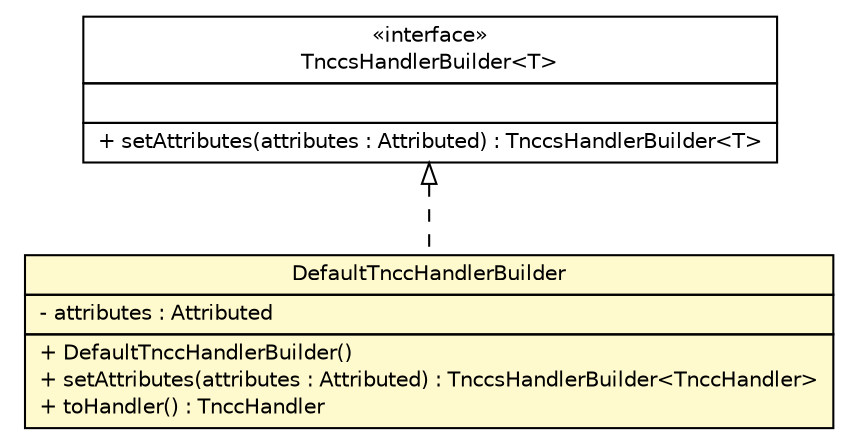 #!/usr/local/bin/dot
#
# Class diagram 
# Generated by UMLGraph version R5_6 (http://www.umlgraph.org/)
#

digraph G {
	edge [fontname="Helvetica",fontsize=10,labelfontname="Helvetica",labelfontsize=10];
	node [fontname="Helvetica",fontsize=10,shape=plaintext];
	nodesep=0.25;
	ranksep=0.5;
	// de.hsbremen.tc.tnc.tnccs.message.handler.TnccsHandlerBuilder<T>
	c17277 [label=<<table title="de.hsbremen.tc.tnc.tnccs.message.handler.TnccsHandlerBuilder" border="0" cellborder="1" cellspacing="0" cellpadding="2" port="p" href="../TnccsHandlerBuilder.html">
		<tr><td><table border="0" cellspacing="0" cellpadding="1">
<tr><td align="center" balign="center"> &#171;interface&#187; </td></tr>
<tr><td align="center" balign="center"> TnccsHandlerBuilder&lt;T&gt; </td></tr>
		</table></td></tr>
		<tr><td><table border="0" cellspacing="0" cellpadding="1">
<tr><td align="left" balign="left">  </td></tr>
		</table></td></tr>
		<tr><td><table border="0" cellspacing="0" cellpadding="1">
<tr><td align="left" balign="left"> + setAttributes(attributes : Attributed) : TnccsHandlerBuilder&lt;T&gt; </td></tr>
		</table></td></tr>
		</table>>, URL="../TnccsHandlerBuilder.html", fontname="Helvetica", fontcolor="black", fontsize=10.0];
	// de.hsbremen.tc.tnc.tnccs.message.handler.simple.DefaultTnccHandlerBuilder
	c17293 [label=<<table title="de.hsbremen.tc.tnc.tnccs.message.handler.simple.DefaultTnccHandlerBuilder" border="0" cellborder="1" cellspacing="0" cellpadding="2" port="p" bgcolor="lemonChiffon" href="./DefaultTnccHandlerBuilder.html">
		<tr><td><table border="0" cellspacing="0" cellpadding="1">
<tr><td align="center" balign="center"> DefaultTnccHandlerBuilder </td></tr>
		</table></td></tr>
		<tr><td><table border="0" cellspacing="0" cellpadding="1">
<tr><td align="left" balign="left"> - attributes : Attributed </td></tr>
		</table></td></tr>
		<tr><td><table border="0" cellspacing="0" cellpadding="1">
<tr><td align="left" balign="left"> + DefaultTnccHandlerBuilder() </td></tr>
<tr><td align="left" balign="left"> + setAttributes(attributes : Attributed) : TnccsHandlerBuilder&lt;TnccHandler&gt; </td></tr>
<tr><td align="left" balign="left"> + toHandler() : TnccHandler </td></tr>
		</table></td></tr>
		</table>>, URL="./DefaultTnccHandlerBuilder.html", fontname="Helvetica", fontcolor="black", fontsize=10.0];
	//de.hsbremen.tc.tnc.tnccs.message.handler.simple.DefaultTnccHandlerBuilder implements de.hsbremen.tc.tnc.tnccs.message.handler.TnccsHandlerBuilder<T>
	c17277:p -> c17293:p [dir=back,arrowtail=empty,style=dashed];
}


